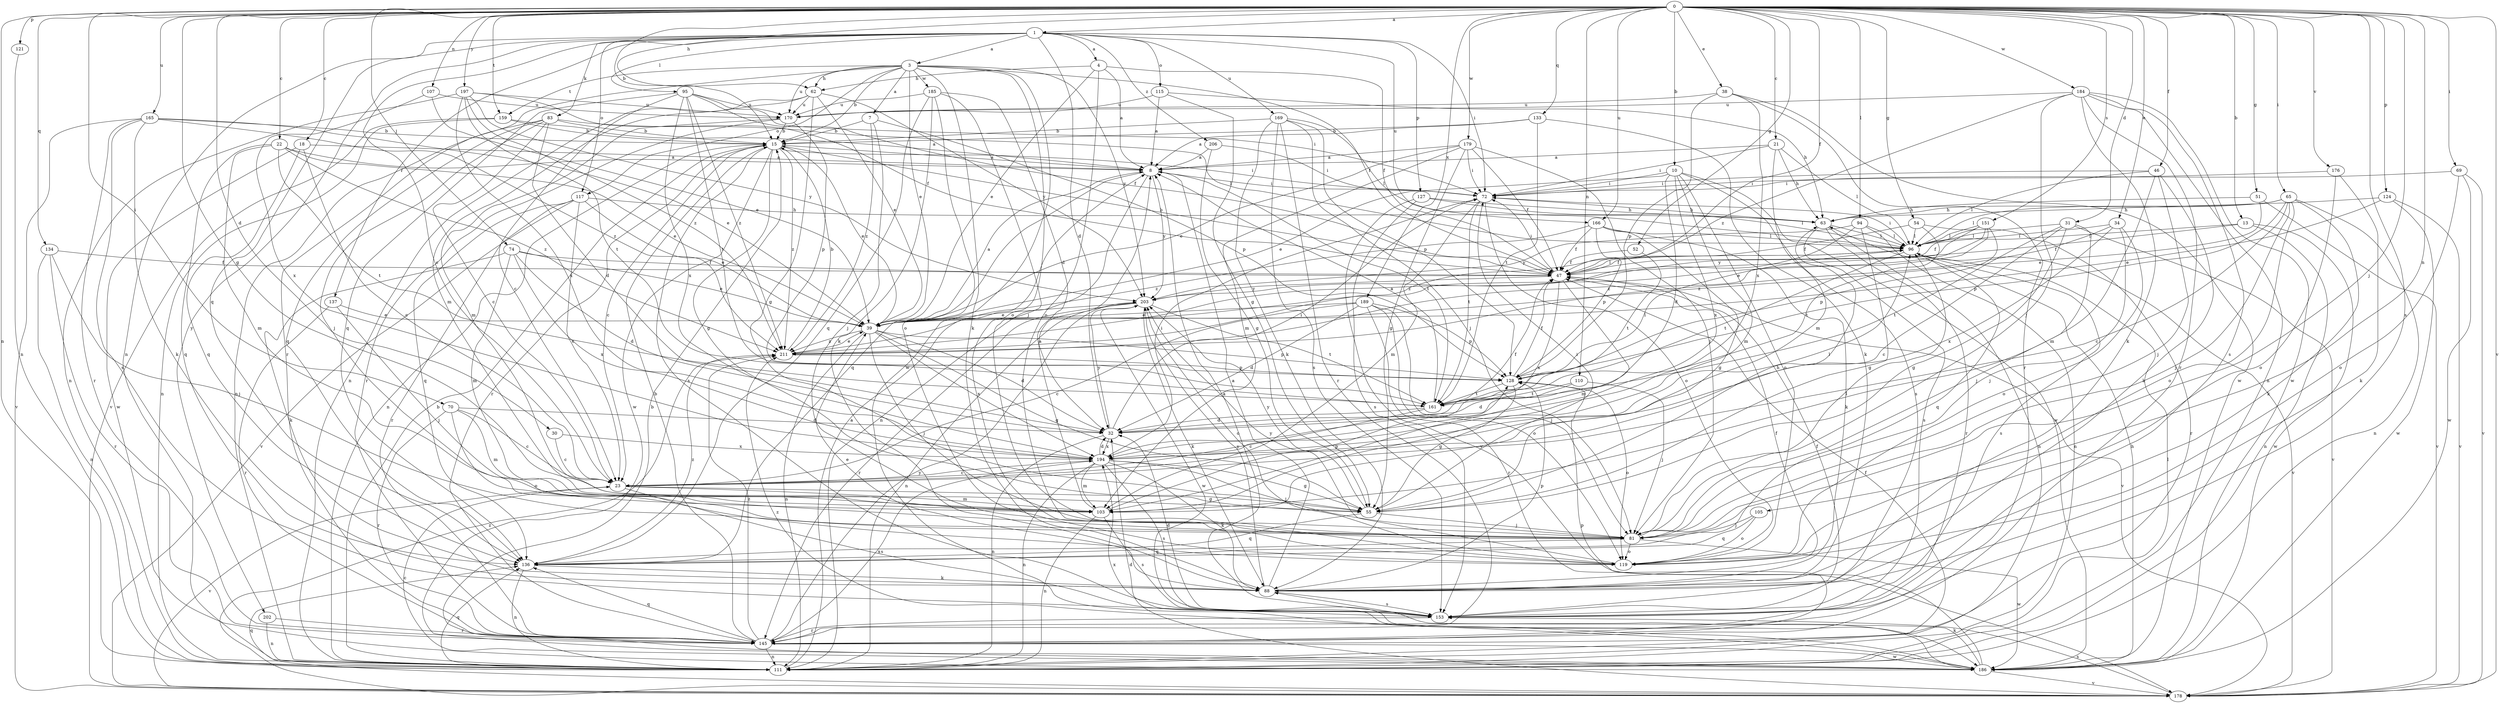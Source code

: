 strict digraph  {
0;
1;
3;
4;
7;
8;
10;
13;
15;
18;
21;
22;
23;
30;
31;
32;
34;
38;
39;
46;
47;
51;
52;
54;
55;
62;
63;
65;
69;
70;
72;
74;
81;
83;
88;
94;
95;
96;
103;
105;
107;
110;
111;
115;
117;
119;
121;
124;
127;
128;
133;
134;
136;
137;
145;
151;
153;
159;
161;
165;
166;
169;
170;
176;
178;
179;
184;
185;
186;
189;
194;
197;
202;
203;
206;
211;
0 -> 1  [label=a];
0 -> 10  [label=b];
0 -> 13  [label=b];
0 -> 15  [label=b];
0 -> 18  [label=c];
0 -> 21  [label=c];
0 -> 22  [label=c];
0 -> 30  [label=d];
0 -> 31  [label=d];
0 -> 34  [label=e];
0 -> 38  [label=e];
0 -> 46  [label=f];
0 -> 47  [label=f];
0 -> 51  [label=g];
0 -> 52  [label=g];
0 -> 54  [label=g];
0 -> 55  [label=g];
0 -> 62  [label=h];
0 -> 65  [label=i];
0 -> 69  [label=i];
0 -> 70  [label=i];
0 -> 74  [label=j];
0 -> 81  [label=j];
0 -> 94  [label=l];
0 -> 105  [label=n];
0 -> 107  [label=n];
0 -> 110  [label=n];
0 -> 111  [label=n];
0 -> 121  [label=p];
0 -> 124  [label=p];
0 -> 133  [label=q];
0 -> 134  [label=q];
0 -> 151  [label=s];
0 -> 153  [label=s];
0 -> 159  [label=t];
0 -> 165  [label=u];
0 -> 166  [label=u];
0 -> 176  [label=v];
0 -> 178  [label=v];
0 -> 179  [label=w];
0 -> 184  [label=w];
0 -> 189  [label=x];
0 -> 197  [label=y];
1 -> 3  [label=a];
1 -> 4  [label=a];
1 -> 23  [label=c];
1 -> 32  [label=d];
1 -> 72  [label=i];
1 -> 83  [label=k];
1 -> 95  [label=l];
1 -> 111  [label=n];
1 -> 115  [label=o];
1 -> 117  [label=o];
1 -> 127  [label=p];
1 -> 136  [label=q];
1 -> 137  [label=r];
1 -> 166  [label=u];
1 -> 169  [label=u];
1 -> 202  [label=y];
1 -> 206  [label=z];
3 -> 7  [label=a];
3 -> 15  [label=b];
3 -> 39  [label=e];
3 -> 47  [label=f];
3 -> 62  [label=h];
3 -> 88  [label=k];
3 -> 117  [label=o];
3 -> 119  [label=o];
3 -> 145  [label=r];
3 -> 159  [label=t];
3 -> 170  [label=u];
3 -> 185  [label=w];
3 -> 186  [label=w];
3 -> 203  [label=y];
4 -> 8  [label=a];
4 -> 39  [label=e];
4 -> 47  [label=f];
4 -> 62  [label=h];
4 -> 119  [label=o];
7 -> 15  [label=b];
7 -> 81  [label=j];
7 -> 128  [label=p];
7 -> 211  [label=z];
8 -> 72  [label=i];
8 -> 111  [label=n];
8 -> 136  [label=q];
8 -> 161  [label=t];
8 -> 203  [label=y];
10 -> 32  [label=d];
10 -> 39  [label=e];
10 -> 72  [label=i];
10 -> 103  [label=m];
10 -> 119  [label=o];
10 -> 153  [label=s];
10 -> 186  [label=w];
10 -> 194  [label=x];
13 -> 47  [label=f];
13 -> 96  [label=l];
13 -> 111  [label=n];
13 -> 186  [label=w];
15 -> 8  [label=a];
15 -> 23  [label=c];
15 -> 39  [label=e];
15 -> 55  [label=g];
15 -> 72  [label=i];
15 -> 111  [label=n];
15 -> 145  [label=r];
15 -> 153  [label=s];
15 -> 186  [label=w];
15 -> 211  [label=z];
18 -> 8  [label=a];
18 -> 23  [label=c];
18 -> 136  [label=q];
18 -> 186  [label=w];
21 -> 8  [label=a];
21 -> 63  [label=h];
21 -> 72  [label=i];
21 -> 96  [label=l];
21 -> 103  [label=m];
22 -> 8  [label=a];
22 -> 39  [label=e];
22 -> 103  [label=m];
22 -> 136  [label=q];
22 -> 161  [label=t];
22 -> 211  [label=z];
23 -> 55  [label=g];
23 -> 103  [label=m];
23 -> 153  [label=s];
23 -> 178  [label=v];
30 -> 23  [label=c];
30 -> 194  [label=x];
31 -> 23  [label=c];
31 -> 55  [label=g];
31 -> 81  [label=j];
31 -> 96  [label=l];
31 -> 161  [label=t];
31 -> 178  [label=v];
32 -> 47  [label=f];
32 -> 72  [label=i];
32 -> 111  [label=n];
32 -> 194  [label=x];
32 -> 203  [label=y];
34 -> 81  [label=j];
34 -> 96  [label=l];
34 -> 119  [label=o];
34 -> 194  [label=x];
34 -> 211  [label=z];
38 -> 128  [label=p];
38 -> 145  [label=r];
38 -> 170  [label=u];
38 -> 186  [label=w];
38 -> 194  [label=x];
39 -> 8  [label=a];
39 -> 32  [label=d];
39 -> 55  [label=g];
39 -> 81  [label=j];
39 -> 111  [label=n];
39 -> 128  [label=p];
39 -> 194  [label=x];
39 -> 211  [label=z];
46 -> 72  [label=i];
46 -> 81  [label=j];
46 -> 88  [label=k];
46 -> 96  [label=l];
46 -> 103  [label=m];
47 -> 15  [label=b];
47 -> 72  [label=i];
47 -> 96  [label=l];
47 -> 103  [label=m];
47 -> 178  [label=v];
47 -> 194  [label=x];
47 -> 203  [label=y];
51 -> 39  [label=e];
51 -> 63  [label=h];
51 -> 178  [label=v];
52 -> 47  [label=f];
52 -> 161  [label=t];
54 -> 47  [label=f];
54 -> 96  [label=l];
54 -> 145  [label=r];
54 -> 161  [label=t];
55 -> 63  [label=h];
55 -> 72  [label=i];
55 -> 81  [label=j];
55 -> 136  [label=q];
55 -> 203  [label=y];
62 -> 39  [label=e];
62 -> 55  [label=g];
62 -> 103  [label=m];
62 -> 111  [label=n];
62 -> 170  [label=u];
62 -> 203  [label=y];
63 -> 96  [label=l];
63 -> 111  [label=n];
63 -> 145  [label=r];
63 -> 153  [label=s];
65 -> 23  [label=c];
65 -> 63  [label=h];
65 -> 81  [label=j];
65 -> 88  [label=k];
65 -> 96  [label=l];
65 -> 111  [label=n];
65 -> 119  [label=o];
65 -> 128  [label=p];
69 -> 72  [label=i];
69 -> 119  [label=o];
69 -> 178  [label=v];
69 -> 186  [label=w];
70 -> 23  [label=c];
70 -> 32  [label=d];
70 -> 103  [label=m];
70 -> 119  [label=o];
70 -> 145  [label=r];
72 -> 63  [label=h];
72 -> 103  [label=m];
72 -> 119  [label=o];
72 -> 161  [label=t];
74 -> 32  [label=d];
74 -> 39  [label=e];
74 -> 47  [label=f];
74 -> 88  [label=k];
74 -> 103  [label=m];
74 -> 194  [label=x];
81 -> 96  [label=l];
81 -> 119  [label=o];
81 -> 136  [label=q];
81 -> 186  [label=w];
83 -> 15  [label=b];
83 -> 23  [label=c];
83 -> 32  [label=d];
83 -> 81  [label=j];
83 -> 96  [label=l];
83 -> 111  [label=n];
83 -> 136  [label=q];
88 -> 8  [label=a];
88 -> 39  [label=e];
88 -> 47  [label=f];
88 -> 128  [label=p];
88 -> 153  [label=s];
88 -> 203  [label=y];
94 -> 55  [label=g];
94 -> 96  [label=l];
94 -> 111  [label=n];
94 -> 203  [label=y];
94 -> 211  [label=z];
95 -> 23  [label=c];
95 -> 47  [label=f];
95 -> 72  [label=i];
95 -> 136  [label=q];
95 -> 161  [label=t];
95 -> 170  [label=u];
95 -> 194  [label=x];
95 -> 211  [label=z];
96 -> 47  [label=f];
96 -> 72  [label=i];
96 -> 136  [label=q];
96 -> 153  [label=s];
96 -> 161  [label=t];
96 -> 178  [label=v];
103 -> 8  [label=a];
103 -> 111  [label=n];
103 -> 128  [label=p];
103 -> 153  [label=s];
105 -> 81  [label=j];
105 -> 119  [label=o];
105 -> 136  [label=q];
107 -> 39  [label=e];
107 -> 170  [label=u];
107 -> 194  [label=x];
110 -> 32  [label=d];
110 -> 81  [label=j];
110 -> 161  [label=t];
111 -> 8  [label=a];
111 -> 15  [label=b];
111 -> 47  [label=f];
111 -> 96  [label=l];
111 -> 136  [label=q];
115 -> 8  [label=a];
115 -> 55  [label=g];
115 -> 63  [label=h];
115 -> 170  [label=u];
117 -> 23  [label=c];
117 -> 39  [label=e];
117 -> 63  [label=h];
117 -> 136  [label=q];
117 -> 145  [label=r];
117 -> 178  [label=v];
119 -> 203  [label=y];
121 -> 111  [label=n];
124 -> 39  [label=e];
124 -> 63  [label=h];
124 -> 178  [label=v];
124 -> 186  [label=w];
127 -> 63  [label=h];
127 -> 96  [label=l];
127 -> 153  [label=s];
127 -> 178  [label=v];
128 -> 47  [label=f];
128 -> 55  [label=g];
128 -> 96  [label=l];
128 -> 119  [label=o];
128 -> 161  [label=t];
133 -> 8  [label=a];
133 -> 15  [label=b];
133 -> 88  [label=k];
133 -> 161  [label=t];
134 -> 47  [label=f];
134 -> 81  [label=j];
134 -> 111  [label=n];
134 -> 145  [label=r];
136 -> 88  [label=k];
136 -> 111  [label=n];
136 -> 211  [label=z];
137 -> 39  [label=e];
137 -> 81  [label=j];
137 -> 145  [label=r];
145 -> 15  [label=b];
145 -> 111  [label=n];
145 -> 136  [label=q];
145 -> 186  [label=w];
145 -> 194  [label=x];
145 -> 203  [label=y];
145 -> 211  [label=z];
151 -> 39  [label=e];
151 -> 47  [label=f];
151 -> 96  [label=l];
151 -> 128  [label=p];
151 -> 203  [label=y];
151 -> 211  [label=z];
153 -> 8  [label=a];
153 -> 32  [label=d];
153 -> 47  [label=f];
153 -> 145  [label=r];
159 -> 8  [label=a];
159 -> 15  [label=b];
159 -> 111  [label=n];
159 -> 178  [label=v];
161 -> 8  [label=a];
161 -> 23  [label=c];
161 -> 32  [label=d];
165 -> 15  [label=b];
165 -> 39  [label=e];
165 -> 88  [label=k];
165 -> 145  [label=r];
165 -> 153  [label=s];
165 -> 178  [label=v];
165 -> 211  [label=z];
166 -> 47  [label=f];
166 -> 55  [label=g];
166 -> 88  [label=k];
166 -> 96  [label=l];
166 -> 128  [label=p];
166 -> 211  [label=z];
169 -> 15  [label=b];
169 -> 81  [label=j];
169 -> 88  [label=k];
169 -> 96  [label=l];
169 -> 128  [label=p];
169 -> 145  [label=r];
169 -> 153  [label=s];
170 -> 15  [label=b];
170 -> 103  [label=m];
170 -> 128  [label=p];
170 -> 145  [label=r];
176 -> 72  [label=i];
176 -> 88  [label=k];
176 -> 119  [label=o];
178 -> 32  [label=d];
178 -> 136  [label=q];
178 -> 153  [label=s];
178 -> 211  [label=z];
179 -> 8  [label=a];
179 -> 39  [label=e];
179 -> 47  [label=f];
179 -> 55  [label=g];
179 -> 72  [label=i];
179 -> 81  [label=j];
179 -> 103  [label=m];
184 -> 81  [label=j];
184 -> 88  [label=k];
184 -> 111  [label=n];
184 -> 145  [label=r];
184 -> 153  [label=s];
184 -> 170  [label=u];
184 -> 186  [label=w];
184 -> 211  [label=z];
185 -> 32  [label=d];
185 -> 81  [label=j];
185 -> 88  [label=k];
185 -> 119  [label=o];
185 -> 136  [label=q];
185 -> 170  [label=u];
186 -> 15  [label=b];
186 -> 23  [label=c];
186 -> 63  [label=h];
186 -> 88  [label=k];
186 -> 128  [label=p];
186 -> 178  [label=v];
186 -> 194  [label=x];
186 -> 211  [label=z];
189 -> 23  [label=c];
189 -> 32  [label=d];
189 -> 39  [label=e];
189 -> 81  [label=j];
189 -> 119  [label=o];
189 -> 128  [label=p];
189 -> 145  [label=r];
194 -> 23  [label=c];
194 -> 32  [label=d];
194 -> 55  [label=g];
194 -> 72  [label=i];
194 -> 81  [label=j];
194 -> 88  [label=k];
194 -> 96  [label=l];
194 -> 103  [label=m];
194 -> 111  [label=n];
194 -> 153  [label=s];
197 -> 47  [label=f];
197 -> 111  [label=n];
197 -> 161  [label=t];
197 -> 170  [label=u];
197 -> 194  [label=x];
197 -> 203  [label=y];
197 -> 211  [label=z];
202 -> 111  [label=n];
202 -> 145  [label=r];
203 -> 39  [label=e];
203 -> 88  [label=k];
203 -> 111  [label=n];
203 -> 119  [label=o];
203 -> 145  [label=r];
203 -> 161  [label=t];
203 -> 186  [label=w];
206 -> 8  [label=a];
206 -> 55  [label=g];
206 -> 72  [label=i];
211 -> 15  [label=b];
211 -> 39  [label=e];
211 -> 128  [label=p];
}

